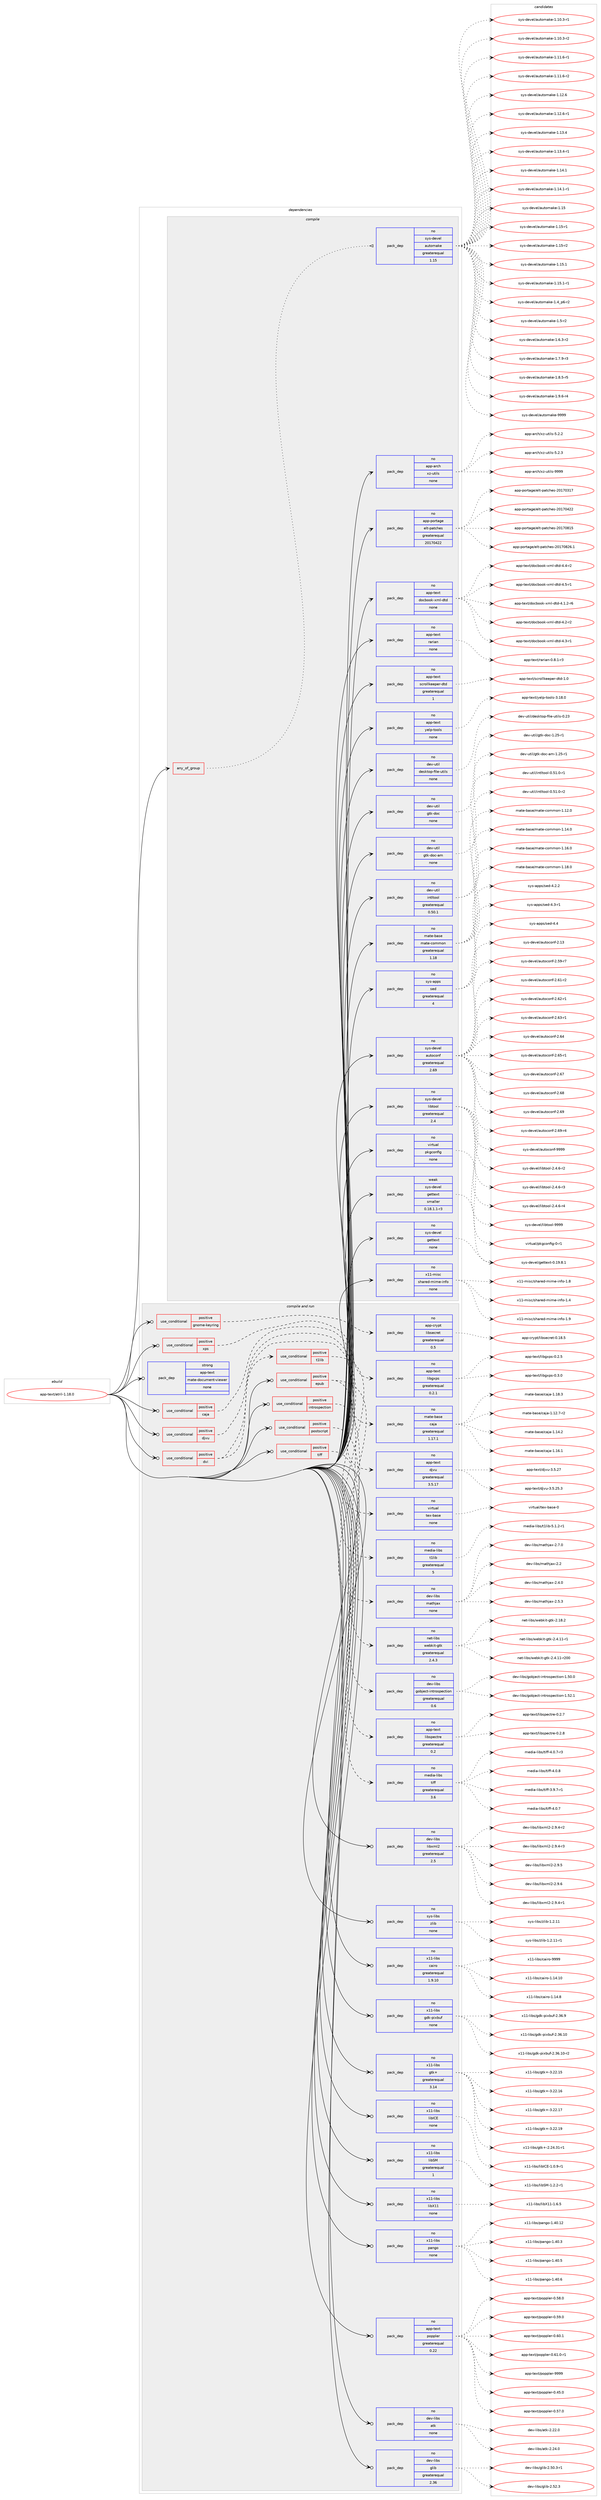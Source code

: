 digraph prolog {

# *************
# Graph options
# *************

newrank=true;
concentrate=true;
compound=true;
graph [rankdir=LR,fontname=Helvetica,fontsize=10,ranksep=1.5];#, ranksep=2.5, nodesep=0.2];
edge  [arrowhead=vee];
node  [fontname=Helvetica,fontsize=10];

# **********
# The ebuild
# **********

subgraph cluster_leftcol {
color=gray;
rank=same;
label=<<i>ebuild</i>>;
id [label="app-text/atril-1.18.0", color=red, width=4, href="../app-text/atril-1.18.0.svg"];
}

# ****************
# The dependencies
# ****************

subgraph cluster_midcol {
color=gray;
label=<<i>dependencies</i>>;
subgraph cluster_compile {
fillcolor="#eeeeee";
style=filled;
label=<<i>compile</i>>;
subgraph any984 {
dependency55712 [label=<<TABLE BORDER="0" CELLBORDER="1" CELLSPACING="0" CELLPADDING="4"><TR><TD CELLPADDING="10">any_of_group</TD></TR></TABLE>>, shape=none, color=red];subgraph pack40289 {
dependency55713 [label=<<TABLE BORDER="0" CELLBORDER="1" CELLSPACING="0" CELLPADDING="4" WIDTH="220"><TR><TD ROWSPAN="6" CELLPADDING="30">pack_dep</TD></TR><TR><TD WIDTH="110">no</TD></TR><TR><TD>sys-devel</TD></TR><TR><TD>automake</TD></TR><TR><TD>greaterequal</TD></TR><TR><TD>1.15</TD></TR></TABLE>>, shape=none, color=blue];
}
dependency55712:e -> dependency55713:w [weight=20,style="dotted",arrowhead="oinv"];
}
id:e -> dependency55712:w [weight=20,style="solid",arrowhead="vee"];
subgraph pack40290 {
dependency55714 [label=<<TABLE BORDER="0" CELLBORDER="1" CELLSPACING="0" CELLPADDING="4" WIDTH="220"><TR><TD ROWSPAN="6" CELLPADDING="30">pack_dep</TD></TR><TR><TD WIDTH="110">no</TD></TR><TR><TD>app-arch</TD></TR><TR><TD>xz-utils</TD></TR><TR><TD>none</TD></TR><TR><TD></TD></TR></TABLE>>, shape=none, color=blue];
}
id:e -> dependency55714:w [weight=20,style="solid",arrowhead="vee"];
subgraph pack40291 {
dependency55715 [label=<<TABLE BORDER="0" CELLBORDER="1" CELLSPACING="0" CELLPADDING="4" WIDTH="220"><TR><TD ROWSPAN="6" CELLPADDING="30">pack_dep</TD></TR><TR><TD WIDTH="110">no</TD></TR><TR><TD>app-portage</TD></TR><TR><TD>elt-patches</TD></TR><TR><TD>greaterequal</TD></TR><TR><TD>20170422</TD></TR></TABLE>>, shape=none, color=blue];
}
id:e -> dependency55715:w [weight=20,style="solid",arrowhead="vee"];
subgraph pack40292 {
dependency55716 [label=<<TABLE BORDER="0" CELLBORDER="1" CELLSPACING="0" CELLPADDING="4" WIDTH="220"><TR><TD ROWSPAN="6" CELLPADDING="30">pack_dep</TD></TR><TR><TD WIDTH="110">no</TD></TR><TR><TD>app-text</TD></TR><TR><TD>docbook-xml-dtd</TD></TR><TR><TD>none</TD></TR><TR><TD></TD></TR></TABLE>>, shape=none, color=blue];
}
id:e -> dependency55716:w [weight=20,style="solid",arrowhead="vee"];
subgraph pack40293 {
dependency55717 [label=<<TABLE BORDER="0" CELLBORDER="1" CELLSPACING="0" CELLPADDING="4" WIDTH="220"><TR><TD ROWSPAN="6" CELLPADDING="30">pack_dep</TD></TR><TR><TD WIDTH="110">no</TD></TR><TR><TD>app-text</TD></TR><TR><TD>rarian</TD></TR><TR><TD>none</TD></TR><TR><TD></TD></TR></TABLE>>, shape=none, color=blue];
}
id:e -> dependency55717:w [weight=20,style="solid",arrowhead="vee"];
subgraph pack40294 {
dependency55718 [label=<<TABLE BORDER="0" CELLBORDER="1" CELLSPACING="0" CELLPADDING="4" WIDTH="220"><TR><TD ROWSPAN="6" CELLPADDING="30">pack_dep</TD></TR><TR><TD WIDTH="110">no</TD></TR><TR><TD>app-text</TD></TR><TR><TD>scrollkeeper-dtd</TD></TR><TR><TD>greaterequal</TD></TR><TR><TD>1</TD></TR></TABLE>>, shape=none, color=blue];
}
id:e -> dependency55718:w [weight=20,style="solid",arrowhead="vee"];
subgraph pack40295 {
dependency55719 [label=<<TABLE BORDER="0" CELLBORDER="1" CELLSPACING="0" CELLPADDING="4" WIDTH="220"><TR><TD ROWSPAN="6" CELLPADDING="30">pack_dep</TD></TR><TR><TD WIDTH="110">no</TD></TR><TR><TD>app-text</TD></TR><TR><TD>yelp-tools</TD></TR><TR><TD>none</TD></TR><TR><TD></TD></TR></TABLE>>, shape=none, color=blue];
}
id:e -> dependency55719:w [weight=20,style="solid",arrowhead="vee"];
subgraph pack40296 {
dependency55720 [label=<<TABLE BORDER="0" CELLBORDER="1" CELLSPACING="0" CELLPADDING="4" WIDTH="220"><TR><TD ROWSPAN="6" CELLPADDING="30">pack_dep</TD></TR><TR><TD WIDTH="110">no</TD></TR><TR><TD>dev-util</TD></TR><TR><TD>desktop-file-utils</TD></TR><TR><TD>none</TD></TR><TR><TD></TD></TR></TABLE>>, shape=none, color=blue];
}
id:e -> dependency55720:w [weight=20,style="solid",arrowhead="vee"];
subgraph pack40297 {
dependency55721 [label=<<TABLE BORDER="0" CELLBORDER="1" CELLSPACING="0" CELLPADDING="4" WIDTH="220"><TR><TD ROWSPAN="6" CELLPADDING="30">pack_dep</TD></TR><TR><TD WIDTH="110">no</TD></TR><TR><TD>dev-util</TD></TR><TR><TD>gtk-doc</TD></TR><TR><TD>none</TD></TR><TR><TD></TD></TR></TABLE>>, shape=none, color=blue];
}
id:e -> dependency55721:w [weight=20,style="solid",arrowhead="vee"];
subgraph pack40298 {
dependency55722 [label=<<TABLE BORDER="0" CELLBORDER="1" CELLSPACING="0" CELLPADDING="4" WIDTH="220"><TR><TD ROWSPAN="6" CELLPADDING="30">pack_dep</TD></TR><TR><TD WIDTH="110">no</TD></TR><TR><TD>dev-util</TD></TR><TR><TD>gtk-doc-am</TD></TR><TR><TD>none</TD></TR><TR><TD></TD></TR></TABLE>>, shape=none, color=blue];
}
id:e -> dependency55722:w [weight=20,style="solid",arrowhead="vee"];
subgraph pack40299 {
dependency55723 [label=<<TABLE BORDER="0" CELLBORDER="1" CELLSPACING="0" CELLPADDING="4" WIDTH="220"><TR><TD ROWSPAN="6" CELLPADDING="30">pack_dep</TD></TR><TR><TD WIDTH="110">no</TD></TR><TR><TD>dev-util</TD></TR><TR><TD>intltool</TD></TR><TR><TD>greaterequal</TD></TR><TR><TD>0.50.1</TD></TR></TABLE>>, shape=none, color=blue];
}
id:e -> dependency55723:w [weight=20,style="solid",arrowhead="vee"];
subgraph pack40300 {
dependency55724 [label=<<TABLE BORDER="0" CELLBORDER="1" CELLSPACING="0" CELLPADDING="4" WIDTH="220"><TR><TD ROWSPAN="6" CELLPADDING="30">pack_dep</TD></TR><TR><TD WIDTH="110">no</TD></TR><TR><TD>mate-base</TD></TR><TR><TD>mate-common</TD></TR><TR><TD>greaterequal</TD></TR><TR><TD>1.18</TD></TR></TABLE>>, shape=none, color=blue];
}
id:e -> dependency55724:w [weight=20,style="solid",arrowhead="vee"];
subgraph pack40301 {
dependency55725 [label=<<TABLE BORDER="0" CELLBORDER="1" CELLSPACING="0" CELLPADDING="4" WIDTH="220"><TR><TD ROWSPAN="6" CELLPADDING="30">pack_dep</TD></TR><TR><TD WIDTH="110">no</TD></TR><TR><TD>sys-apps</TD></TR><TR><TD>sed</TD></TR><TR><TD>greaterequal</TD></TR><TR><TD>4</TD></TR></TABLE>>, shape=none, color=blue];
}
id:e -> dependency55725:w [weight=20,style="solid",arrowhead="vee"];
subgraph pack40302 {
dependency55726 [label=<<TABLE BORDER="0" CELLBORDER="1" CELLSPACING="0" CELLPADDING="4" WIDTH="220"><TR><TD ROWSPAN="6" CELLPADDING="30">pack_dep</TD></TR><TR><TD WIDTH="110">no</TD></TR><TR><TD>sys-devel</TD></TR><TR><TD>autoconf</TD></TR><TR><TD>greaterequal</TD></TR><TR><TD>2.69</TD></TR></TABLE>>, shape=none, color=blue];
}
id:e -> dependency55726:w [weight=20,style="solid",arrowhead="vee"];
subgraph pack40303 {
dependency55727 [label=<<TABLE BORDER="0" CELLBORDER="1" CELLSPACING="0" CELLPADDING="4" WIDTH="220"><TR><TD ROWSPAN="6" CELLPADDING="30">pack_dep</TD></TR><TR><TD WIDTH="110">no</TD></TR><TR><TD>sys-devel</TD></TR><TR><TD>gettext</TD></TR><TR><TD>none</TD></TR><TR><TD></TD></TR></TABLE>>, shape=none, color=blue];
}
id:e -> dependency55727:w [weight=20,style="solid",arrowhead="vee"];
subgraph pack40304 {
dependency55728 [label=<<TABLE BORDER="0" CELLBORDER="1" CELLSPACING="0" CELLPADDING="4" WIDTH="220"><TR><TD ROWSPAN="6" CELLPADDING="30">pack_dep</TD></TR><TR><TD WIDTH="110">no</TD></TR><TR><TD>sys-devel</TD></TR><TR><TD>libtool</TD></TR><TR><TD>greaterequal</TD></TR><TR><TD>2.4</TD></TR></TABLE>>, shape=none, color=blue];
}
id:e -> dependency55728:w [weight=20,style="solid",arrowhead="vee"];
subgraph pack40305 {
dependency55729 [label=<<TABLE BORDER="0" CELLBORDER="1" CELLSPACING="0" CELLPADDING="4" WIDTH="220"><TR><TD ROWSPAN="6" CELLPADDING="30">pack_dep</TD></TR><TR><TD WIDTH="110">no</TD></TR><TR><TD>virtual</TD></TR><TR><TD>pkgconfig</TD></TR><TR><TD>none</TD></TR><TR><TD></TD></TR></TABLE>>, shape=none, color=blue];
}
id:e -> dependency55729:w [weight=20,style="solid",arrowhead="vee"];
subgraph pack40306 {
dependency55730 [label=<<TABLE BORDER="0" CELLBORDER="1" CELLSPACING="0" CELLPADDING="4" WIDTH="220"><TR><TD ROWSPAN="6" CELLPADDING="30">pack_dep</TD></TR><TR><TD WIDTH="110">no</TD></TR><TR><TD>x11-misc</TD></TR><TR><TD>shared-mime-info</TD></TR><TR><TD>none</TD></TR><TR><TD></TD></TR></TABLE>>, shape=none, color=blue];
}
id:e -> dependency55730:w [weight=20,style="solid",arrowhead="vee"];
subgraph pack40307 {
dependency55731 [label=<<TABLE BORDER="0" CELLBORDER="1" CELLSPACING="0" CELLPADDING="4" WIDTH="220"><TR><TD ROWSPAN="6" CELLPADDING="30">pack_dep</TD></TR><TR><TD WIDTH="110">weak</TD></TR><TR><TD>sys-devel</TD></TR><TR><TD>gettext</TD></TR><TR><TD>smaller</TD></TR><TR><TD>0.18.1.1-r3</TD></TR></TABLE>>, shape=none, color=blue];
}
id:e -> dependency55731:w [weight=20,style="solid",arrowhead="vee"];
}
subgraph cluster_compileandrun {
fillcolor="#eeeeee";
style=filled;
label=<<i>compile and run</i>>;
subgraph cond14413 {
dependency55732 [label=<<TABLE BORDER="0" CELLBORDER="1" CELLSPACING="0" CELLPADDING="4"><TR><TD ROWSPAN="3" CELLPADDING="10">use_conditional</TD></TR><TR><TD>positive</TD></TR><TR><TD>caja</TD></TR></TABLE>>, shape=none, color=red];
subgraph pack40308 {
dependency55733 [label=<<TABLE BORDER="0" CELLBORDER="1" CELLSPACING="0" CELLPADDING="4" WIDTH="220"><TR><TD ROWSPAN="6" CELLPADDING="30">pack_dep</TD></TR><TR><TD WIDTH="110">no</TD></TR><TR><TD>mate-base</TD></TR><TR><TD>caja</TD></TR><TR><TD>greaterequal</TD></TR><TR><TD>1.17.1</TD></TR></TABLE>>, shape=none, color=blue];
}
dependency55732:e -> dependency55733:w [weight=20,style="dashed",arrowhead="vee"];
}
id:e -> dependency55732:w [weight=20,style="solid",arrowhead="odotvee"];
subgraph cond14414 {
dependency55734 [label=<<TABLE BORDER="0" CELLBORDER="1" CELLSPACING="0" CELLPADDING="4"><TR><TD ROWSPAN="3" CELLPADDING="10">use_conditional</TD></TR><TR><TD>positive</TD></TR><TR><TD>djvu</TD></TR></TABLE>>, shape=none, color=red];
subgraph pack40309 {
dependency55735 [label=<<TABLE BORDER="0" CELLBORDER="1" CELLSPACING="0" CELLPADDING="4" WIDTH="220"><TR><TD ROWSPAN="6" CELLPADDING="30">pack_dep</TD></TR><TR><TD WIDTH="110">no</TD></TR><TR><TD>app-text</TD></TR><TR><TD>djvu</TD></TR><TR><TD>greaterequal</TD></TR><TR><TD>3.5.17</TD></TR></TABLE>>, shape=none, color=blue];
}
dependency55734:e -> dependency55735:w [weight=20,style="dashed",arrowhead="vee"];
}
id:e -> dependency55734:w [weight=20,style="solid",arrowhead="odotvee"];
subgraph cond14415 {
dependency55736 [label=<<TABLE BORDER="0" CELLBORDER="1" CELLSPACING="0" CELLPADDING="4"><TR><TD ROWSPAN="3" CELLPADDING="10">use_conditional</TD></TR><TR><TD>positive</TD></TR><TR><TD>dvi</TD></TR></TABLE>>, shape=none, color=red];
subgraph pack40310 {
dependency55737 [label=<<TABLE BORDER="0" CELLBORDER="1" CELLSPACING="0" CELLPADDING="4" WIDTH="220"><TR><TD ROWSPAN="6" CELLPADDING="30">pack_dep</TD></TR><TR><TD WIDTH="110">no</TD></TR><TR><TD>virtual</TD></TR><TR><TD>tex-base</TD></TR><TR><TD>none</TD></TR><TR><TD></TD></TR></TABLE>>, shape=none, color=blue];
}
dependency55736:e -> dependency55737:w [weight=20,style="dashed",arrowhead="vee"];
subgraph cond14416 {
dependency55738 [label=<<TABLE BORDER="0" CELLBORDER="1" CELLSPACING="0" CELLPADDING="4"><TR><TD ROWSPAN="3" CELLPADDING="10">use_conditional</TD></TR><TR><TD>positive</TD></TR><TR><TD>t1lib</TD></TR></TABLE>>, shape=none, color=red];
subgraph pack40311 {
dependency55739 [label=<<TABLE BORDER="0" CELLBORDER="1" CELLSPACING="0" CELLPADDING="4" WIDTH="220"><TR><TD ROWSPAN="6" CELLPADDING="30">pack_dep</TD></TR><TR><TD WIDTH="110">no</TD></TR><TR><TD>media-libs</TD></TR><TR><TD>t1lib</TD></TR><TR><TD>greaterequal</TD></TR><TR><TD>5</TD></TR></TABLE>>, shape=none, color=blue];
}
dependency55738:e -> dependency55739:w [weight=20,style="dashed",arrowhead="vee"];
}
dependency55736:e -> dependency55738:w [weight=20,style="dashed",arrowhead="vee"];
}
id:e -> dependency55736:w [weight=20,style="solid",arrowhead="odotvee"];
subgraph cond14417 {
dependency55740 [label=<<TABLE BORDER="0" CELLBORDER="1" CELLSPACING="0" CELLPADDING="4"><TR><TD ROWSPAN="3" CELLPADDING="10">use_conditional</TD></TR><TR><TD>positive</TD></TR><TR><TD>epub</TD></TR></TABLE>>, shape=none, color=red];
subgraph pack40312 {
dependency55741 [label=<<TABLE BORDER="0" CELLBORDER="1" CELLSPACING="0" CELLPADDING="4" WIDTH="220"><TR><TD ROWSPAN="6" CELLPADDING="30">pack_dep</TD></TR><TR><TD WIDTH="110">no</TD></TR><TR><TD>dev-libs</TD></TR><TR><TD>mathjax</TD></TR><TR><TD>none</TD></TR><TR><TD></TD></TR></TABLE>>, shape=none, color=blue];
}
dependency55740:e -> dependency55741:w [weight=20,style="dashed",arrowhead="vee"];
subgraph pack40313 {
dependency55742 [label=<<TABLE BORDER="0" CELLBORDER="1" CELLSPACING="0" CELLPADDING="4" WIDTH="220"><TR><TD ROWSPAN="6" CELLPADDING="30">pack_dep</TD></TR><TR><TD WIDTH="110">no</TD></TR><TR><TD>net-libs</TD></TR><TR><TD>webkit-gtk</TD></TR><TR><TD>greaterequal</TD></TR><TR><TD>2.4.3</TD></TR></TABLE>>, shape=none, color=blue];
}
dependency55740:e -> dependency55742:w [weight=20,style="dashed",arrowhead="vee"];
}
id:e -> dependency55740:w [weight=20,style="solid",arrowhead="odotvee"];
subgraph cond14418 {
dependency55743 [label=<<TABLE BORDER="0" CELLBORDER="1" CELLSPACING="0" CELLPADDING="4"><TR><TD ROWSPAN="3" CELLPADDING="10">use_conditional</TD></TR><TR><TD>positive</TD></TR><TR><TD>gnome-keyring</TD></TR></TABLE>>, shape=none, color=red];
subgraph pack40314 {
dependency55744 [label=<<TABLE BORDER="0" CELLBORDER="1" CELLSPACING="0" CELLPADDING="4" WIDTH="220"><TR><TD ROWSPAN="6" CELLPADDING="30">pack_dep</TD></TR><TR><TD WIDTH="110">no</TD></TR><TR><TD>app-crypt</TD></TR><TR><TD>libsecret</TD></TR><TR><TD>greaterequal</TD></TR><TR><TD>0.5</TD></TR></TABLE>>, shape=none, color=blue];
}
dependency55743:e -> dependency55744:w [weight=20,style="dashed",arrowhead="vee"];
}
id:e -> dependency55743:w [weight=20,style="solid",arrowhead="odotvee"];
subgraph cond14419 {
dependency55745 [label=<<TABLE BORDER="0" CELLBORDER="1" CELLSPACING="0" CELLPADDING="4"><TR><TD ROWSPAN="3" CELLPADDING="10">use_conditional</TD></TR><TR><TD>positive</TD></TR><TR><TD>introspection</TD></TR></TABLE>>, shape=none, color=red];
subgraph pack40315 {
dependency55746 [label=<<TABLE BORDER="0" CELLBORDER="1" CELLSPACING="0" CELLPADDING="4" WIDTH="220"><TR><TD ROWSPAN="6" CELLPADDING="30">pack_dep</TD></TR><TR><TD WIDTH="110">no</TD></TR><TR><TD>dev-libs</TD></TR><TR><TD>gobject-introspection</TD></TR><TR><TD>greaterequal</TD></TR><TR><TD>0.6</TD></TR></TABLE>>, shape=none, color=blue];
}
dependency55745:e -> dependency55746:w [weight=20,style="dashed",arrowhead="vee"];
}
id:e -> dependency55745:w [weight=20,style="solid",arrowhead="odotvee"];
subgraph cond14420 {
dependency55747 [label=<<TABLE BORDER="0" CELLBORDER="1" CELLSPACING="0" CELLPADDING="4"><TR><TD ROWSPAN="3" CELLPADDING="10">use_conditional</TD></TR><TR><TD>positive</TD></TR><TR><TD>postscript</TD></TR></TABLE>>, shape=none, color=red];
subgraph pack40316 {
dependency55748 [label=<<TABLE BORDER="0" CELLBORDER="1" CELLSPACING="0" CELLPADDING="4" WIDTH="220"><TR><TD ROWSPAN="6" CELLPADDING="30">pack_dep</TD></TR><TR><TD WIDTH="110">no</TD></TR><TR><TD>app-text</TD></TR><TR><TD>libspectre</TD></TR><TR><TD>greaterequal</TD></TR><TR><TD>0.2</TD></TR></TABLE>>, shape=none, color=blue];
}
dependency55747:e -> dependency55748:w [weight=20,style="dashed",arrowhead="vee"];
}
id:e -> dependency55747:w [weight=20,style="solid",arrowhead="odotvee"];
subgraph cond14421 {
dependency55749 [label=<<TABLE BORDER="0" CELLBORDER="1" CELLSPACING="0" CELLPADDING="4"><TR><TD ROWSPAN="3" CELLPADDING="10">use_conditional</TD></TR><TR><TD>positive</TD></TR><TR><TD>tiff</TD></TR></TABLE>>, shape=none, color=red];
subgraph pack40317 {
dependency55750 [label=<<TABLE BORDER="0" CELLBORDER="1" CELLSPACING="0" CELLPADDING="4" WIDTH="220"><TR><TD ROWSPAN="6" CELLPADDING="30">pack_dep</TD></TR><TR><TD WIDTH="110">no</TD></TR><TR><TD>media-libs</TD></TR><TR><TD>tiff</TD></TR><TR><TD>greaterequal</TD></TR><TR><TD>3.6</TD></TR></TABLE>>, shape=none, color=blue];
}
dependency55749:e -> dependency55750:w [weight=20,style="dashed",arrowhead="vee"];
}
id:e -> dependency55749:w [weight=20,style="solid",arrowhead="odotvee"];
subgraph cond14422 {
dependency55751 [label=<<TABLE BORDER="0" CELLBORDER="1" CELLSPACING="0" CELLPADDING="4"><TR><TD ROWSPAN="3" CELLPADDING="10">use_conditional</TD></TR><TR><TD>positive</TD></TR><TR><TD>xps</TD></TR></TABLE>>, shape=none, color=red];
subgraph pack40318 {
dependency55752 [label=<<TABLE BORDER="0" CELLBORDER="1" CELLSPACING="0" CELLPADDING="4" WIDTH="220"><TR><TD ROWSPAN="6" CELLPADDING="30">pack_dep</TD></TR><TR><TD WIDTH="110">no</TD></TR><TR><TD>app-text</TD></TR><TR><TD>libgxps</TD></TR><TR><TD>greaterequal</TD></TR><TR><TD>0.2.1</TD></TR></TABLE>>, shape=none, color=blue];
}
dependency55751:e -> dependency55752:w [weight=20,style="dashed",arrowhead="vee"];
}
id:e -> dependency55751:w [weight=20,style="solid",arrowhead="odotvee"];
subgraph pack40319 {
dependency55753 [label=<<TABLE BORDER="0" CELLBORDER="1" CELLSPACING="0" CELLPADDING="4" WIDTH="220"><TR><TD ROWSPAN="6" CELLPADDING="30">pack_dep</TD></TR><TR><TD WIDTH="110">no</TD></TR><TR><TD>app-text</TD></TR><TR><TD>poppler</TD></TR><TR><TD>greaterequal</TD></TR><TR><TD>0.22</TD></TR></TABLE>>, shape=none, color=blue];
}
id:e -> dependency55753:w [weight=20,style="solid",arrowhead="odotvee"];
subgraph pack40320 {
dependency55754 [label=<<TABLE BORDER="0" CELLBORDER="1" CELLSPACING="0" CELLPADDING="4" WIDTH="220"><TR><TD ROWSPAN="6" CELLPADDING="30">pack_dep</TD></TR><TR><TD WIDTH="110">no</TD></TR><TR><TD>dev-libs</TD></TR><TR><TD>atk</TD></TR><TR><TD>none</TD></TR><TR><TD></TD></TR></TABLE>>, shape=none, color=blue];
}
id:e -> dependency55754:w [weight=20,style="solid",arrowhead="odotvee"];
subgraph pack40321 {
dependency55755 [label=<<TABLE BORDER="0" CELLBORDER="1" CELLSPACING="0" CELLPADDING="4" WIDTH="220"><TR><TD ROWSPAN="6" CELLPADDING="30">pack_dep</TD></TR><TR><TD WIDTH="110">no</TD></TR><TR><TD>dev-libs</TD></TR><TR><TD>glib</TD></TR><TR><TD>greaterequal</TD></TR><TR><TD>2.36</TD></TR></TABLE>>, shape=none, color=blue];
}
id:e -> dependency55755:w [weight=20,style="solid",arrowhead="odotvee"];
subgraph pack40322 {
dependency55756 [label=<<TABLE BORDER="0" CELLBORDER="1" CELLSPACING="0" CELLPADDING="4" WIDTH="220"><TR><TD ROWSPAN="6" CELLPADDING="30">pack_dep</TD></TR><TR><TD WIDTH="110">no</TD></TR><TR><TD>dev-libs</TD></TR><TR><TD>libxml2</TD></TR><TR><TD>greaterequal</TD></TR><TR><TD>2.5</TD></TR></TABLE>>, shape=none, color=blue];
}
id:e -> dependency55756:w [weight=20,style="solid",arrowhead="odotvee"];
subgraph pack40323 {
dependency55757 [label=<<TABLE BORDER="0" CELLBORDER="1" CELLSPACING="0" CELLPADDING="4" WIDTH="220"><TR><TD ROWSPAN="6" CELLPADDING="30">pack_dep</TD></TR><TR><TD WIDTH="110">no</TD></TR><TR><TD>sys-libs</TD></TR><TR><TD>zlib</TD></TR><TR><TD>none</TD></TR><TR><TD></TD></TR></TABLE>>, shape=none, color=blue];
}
id:e -> dependency55757:w [weight=20,style="solid",arrowhead="odotvee"];
subgraph pack40324 {
dependency55758 [label=<<TABLE BORDER="0" CELLBORDER="1" CELLSPACING="0" CELLPADDING="4" WIDTH="220"><TR><TD ROWSPAN="6" CELLPADDING="30">pack_dep</TD></TR><TR><TD WIDTH="110">no</TD></TR><TR><TD>x11-libs</TD></TR><TR><TD>cairo</TD></TR><TR><TD>greaterequal</TD></TR><TR><TD>1.9.10</TD></TR></TABLE>>, shape=none, color=blue];
}
id:e -> dependency55758:w [weight=20,style="solid",arrowhead="odotvee"];
subgraph pack40325 {
dependency55759 [label=<<TABLE BORDER="0" CELLBORDER="1" CELLSPACING="0" CELLPADDING="4" WIDTH="220"><TR><TD ROWSPAN="6" CELLPADDING="30">pack_dep</TD></TR><TR><TD WIDTH="110">no</TD></TR><TR><TD>x11-libs</TD></TR><TR><TD>gdk-pixbuf</TD></TR><TR><TD>none</TD></TR><TR><TD></TD></TR></TABLE>>, shape=none, color=blue];
}
id:e -> dependency55759:w [weight=20,style="solid",arrowhead="odotvee"];
subgraph pack40326 {
dependency55760 [label=<<TABLE BORDER="0" CELLBORDER="1" CELLSPACING="0" CELLPADDING="4" WIDTH="220"><TR><TD ROWSPAN="6" CELLPADDING="30">pack_dep</TD></TR><TR><TD WIDTH="110">no</TD></TR><TR><TD>x11-libs</TD></TR><TR><TD>gtk+</TD></TR><TR><TD>greaterequal</TD></TR><TR><TD>3.14</TD></TR></TABLE>>, shape=none, color=blue];
}
id:e -> dependency55760:w [weight=20,style="solid",arrowhead="odotvee"];
subgraph pack40327 {
dependency55761 [label=<<TABLE BORDER="0" CELLBORDER="1" CELLSPACING="0" CELLPADDING="4" WIDTH="220"><TR><TD ROWSPAN="6" CELLPADDING="30">pack_dep</TD></TR><TR><TD WIDTH="110">no</TD></TR><TR><TD>x11-libs</TD></TR><TR><TD>libICE</TD></TR><TR><TD>none</TD></TR><TR><TD></TD></TR></TABLE>>, shape=none, color=blue];
}
id:e -> dependency55761:w [weight=20,style="solid",arrowhead="odotvee"];
subgraph pack40328 {
dependency55762 [label=<<TABLE BORDER="0" CELLBORDER="1" CELLSPACING="0" CELLPADDING="4" WIDTH="220"><TR><TD ROWSPAN="6" CELLPADDING="30">pack_dep</TD></TR><TR><TD WIDTH="110">no</TD></TR><TR><TD>x11-libs</TD></TR><TR><TD>libSM</TD></TR><TR><TD>greaterequal</TD></TR><TR><TD>1</TD></TR></TABLE>>, shape=none, color=blue];
}
id:e -> dependency55762:w [weight=20,style="solid",arrowhead="odotvee"];
subgraph pack40329 {
dependency55763 [label=<<TABLE BORDER="0" CELLBORDER="1" CELLSPACING="0" CELLPADDING="4" WIDTH="220"><TR><TD ROWSPAN="6" CELLPADDING="30">pack_dep</TD></TR><TR><TD WIDTH="110">no</TD></TR><TR><TD>x11-libs</TD></TR><TR><TD>libX11</TD></TR><TR><TD>none</TD></TR><TR><TD></TD></TR></TABLE>>, shape=none, color=blue];
}
id:e -> dependency55763:w [weight=20,style="solid",arrowhead="odotvee"];
subgraph pack40330 {
dependency55764 [label=<<TABLE BORDER="0" CELLBORDER="1" CELLSPACING="0" CELLPADDING="4" WIDTH="220"><TR><TD ROWSPAN="6" CELLPADDING="30">pack_dep</TD></TR><TR><TD WIDTH="110">no</TD></TR><TR><TD>x11-libs</TD></TR><TR><TD>pango</TD></TR><TR><TD>none</TD></TR><TR><TD></TD></TR></TABLE>>, shape=none, color=blue];
}
id:e -> dependency55764:w [weight=20,style="solid",arrowhead="odotvee"];
subgraph pack40331 {
dependency55765 [label=<<TABLE BORDER="0" CELLBORDER="1" CELLSPACING="0" CELLPADDING="4" WIDTH="220"><TR><TD ROWSPAN="6" CELLPADDING="30">pack_dep</TD></TR><TR><TD WIDTH="110">strong</TD></TR><TR><TD>app-text</TD></TR><TR><TD>mate-document-viewer</TD></TR><TR><TD>none</TD></TR><TR><TD></TD></TR></TABLE>>, shape=none, color=blue];
}
id:e -> dependency55765:w [weight=20,style="solid",arrowhead="odotvee"];
}
subgraph cluster_run {
fillcolor="#eeeeee";
style=filled;
label=<<i>run</i>>;
}
}

# **************
# The candidates
# **************

subgraph cluster_choices {
rank=same;
color=gray;
label=<<i>candidates</i>>;

subgraph choice40289 {
color=black;
nodesep=1;
choice11512111545100101118101108479711711611110997107101454946494846514511449 [label="sys-devel/automake-1.10.3-r1", color=red, width=4,href="../sys-devel/automake-1.10.3-r1.svg"];
choice11512111545100101118101108479711711611110997107101454946494846514511450 [label="sys-devel/automake-1.10.3-r2", color=red, width=4,href="../sys-devel/automake-1.10.3-r2.svg"];
choice11512111545100101118101108479711711611110997107101454946494946544511449 [label="sys-devel/automake-1.11.6-r1", color=red, width=4,href="../sys-devel/automake-1.11.6-r1.svg"];
choice11512111545100101118101108479711711611110997107101454946494946544511450 [label="sys-devel/automake-1.11.6-r2", color=red, width=4,href="../sys-devel/automake-1.11.6-r2.svg"];
choice1151211154510010111810110847971171161111099710710145494649504654 [label="sys-devel/automake-1.12.6", color=red, width=4,href="../sys-devel/automake-1.12.6.svg"];
choice11512111545100101118101108479711711611110997107101454946495046544511449 [label="sys-devel/automake-1.12.6-r1", color=red, width=4,href="../sys-devel/automake-1.12.6-r1.svg"];
choice1151211154510010111810110847971171161111099710710145494649514652 [label="sys-devel/automake-1.13.4", color=red, width=4,href="../sys-devel/automake-1.13.4.svg"];
choice11512111545100101118101108479711711611110997107101454946495146524511449 [label="sys-devel/automake-1.13.4-r1", color=red, width=4,href="../sys-devel/automake-1.13.4-r1.svg"];
choice1151211154510010111810110847971171161111099710710145494649524649 [label="sys-devel/automake-1.14.1", color=red, width=4,href="../sys-devel/automake-1.14.1.svg"];
choice11512111545100101118101108479711711611110997107101454946495246494511449 [label="sys-devel/automake-1.14.1-r1", color=red, width=4,href="../sys-devel/automake-1.14.1-r1.svg"];
choice115121115451001011181011084797117116111109971071014549464953 [label="sys-devel/automake-1.15", color=red, width=4,href="../sys-devel/automake-1.15.svg"];
choice1151211154510010111810110847971171161111099710710145494649534511449 [label="sys-devel/automake-1.15-r1", color=red, width=4,href="../sys-devel/automake-1.15-r1.svg"];
choice1151211154510010111810110847971171161111099710710145494649534511450 [label="sys-devel/automake-1.15-r2", color=red, width=4,href="../sys-devel/automake-1.15-r2.svg"];
choice1151211154510010111810110847971171161111099710710145494649534649 [label="sys-devel/automake-1.15.1", color=red, width=4,href="../sys-devel/automake-1.15.1.svg"];
choice11512111545100101118101108479711711611110997107101454946495346494511449 [label="sys-devel/automake-1.15.1-r1", color=red, width=4,href="../sys-devel/automake-1.15.1-r1.svg"];
choice115121115451001011181011084797117116111109971071014549465295112544511450 [label="sys-devel/automake-1.4_p6-r2", color=red, width=4,href="../sys-devel/automake-1.4_p6-r2.svg"];
choice11512111545100101118101108479711711611110997107101454946534511450 [label="sys-devel/automake-1.5-r2", color=red, width=4,href="../sys-devel/automake-1.5-r2.svg"];
choice115121115451001011181011084797117116111109971071014549465446514511450 [label="sys-devel/automake-1.6.3-r2", color=red, width=4,href="../sys-devel/automake-1.6.3-r2.svg"];
choice115121115451001011181011084797117116111109971071014549465546574511451 [label="sys-devel/automake-1.7.9-r3", color=red, width=4,href="../sys-devel/automake-1.7.9-r3.svg"];
choice115121115451001011181011084797117116111109971071014549465646534511453 [label="sys-devel/automake-1.8.5-r5", color=red, width=4,href="../sys-devel/automake-1.8.5-r5.svg"];
choice115121115451001011181011084797117116111109971071014549465746544511452 [label="sys-devel/automake-1.9.6-r4", color=red, width=4,href="../sys-devel/automake-1.9.6-r4.svg"];
choice115121115451001011181011084797117116111109971071014557575757 [label="sys-devel/automake-9999", color=red, width=4,href="../sys-devel/automake-9999.svg"];
dependency55713:e -> choice11512111545100101118101108479711711611110997107101454946494846514511449:w [style=dotted,weight="100"];
dependency55713:e -> choice11512111545100101118101108479711711611110997107101454946494846514511450:w [style=dotted,weight="100"];
dependency55713:e -> choice11512111545100101118101108479711711611110997107101454946494946544511449:w [style=dotted,weight="100"];
dependency55713:e -> choice11512111545100101118101108479711711611110997107101454946494946544511450:w [style=dotted,weight="100"];
dependency55713:e -> choice1151211154510010111810110847971171161111099710710145494649504654:w [style=dotted,weight="100"];
dependency55713:e -> choice11512111545100101118101108479711711611110997107101454946495046544511449:w [style=dotted,weight="100"];
dependency55713:e -> choice1151211154510010111810110847971171161111099710710145494649514652:w [style=dotted,weight="100"];
dependency55713:e -> choice11512111545100101118101108479711711611110997107101454946495146524511449:w [style=dotted,weight="100"];
dependency55713:e -> choice1151211154510010111810110847971171161111099710710145494649524649:w [style=dotted,weight="100"];
dependency55713:e -> choice11512111545100101118101108479711711611110997107101454946495246494511449:w [style=dotted,weight="100"];
dependency55713:e -> choice115121115451001011181011084797117116111109971071014549464953:w [style=dotted,weight="100"];
dependency55713:e -> choice1151211154510010111810110847971171161111099710710145494649534511449:w [style=dotted,weight="100"];
dependency55713:e -> choice1151211154510010111810110847971171161111099710710145494649534511450:w [style=dotted,weight="100"];
dependency55713:e -> choice1151211154510010111810110847971171161111099710710145494649534649:w [style=dotted,weight="100"];
dependency55713:e -> choice11512111545100101118101108479711711611110997107101454946495346494511449:w [style=dotted,weight="100"];
dependency55713:e -> choice115121115451001011181011084797117116111109971071014549465295112544511450:w [style=dotted,weight="100"];
dependency55713:e -> choice11512111545100101118101108479711711611110997107101454946534511450:w [style=dotted,weight="100"];
dependency55713:e -> choice115121115451001011181011084797117116111109971071014549465446514511450:w [style=dotted,weight="100"];
dependency55713:e -> choice115121115451001011181011084797117116111109971071014549465546574511451:w [style=dotted,weight="100"];
dependency55713:e -> choice115121115451001011181011084797117116111109971071014549465646534511453:w [style=dotted,weight="100"];
dependency55713:e -> choice115121115451001011181011084797117116111109971071014549465746544511452:w [style=dotted,weight="100"];
dependency55713:e -> choice115121115451001011181011084797117116111109971071014557575757:w [style=dotted,weight="100"];
}
subgraph choice40290 {
color=black;
nodesep=1;
choice971121124597114991044712012245117116105108115455346504650 [label="app-arch/xz-utils-5.2.2", color=red, width=4,href="../app-arch/xz-utils-5.2.2.svg"];
choice971121124597114991044712012245117116105108115455346504651 [label="app-arch/xz-utils-5.2.3", color=red, width=4,href="../app-arch/xz-utils-5.2.3.svg"];
choice9711211245971149910447120122451171161051081154557575757 [label="app-arch/xz-utils-9999", color=red, width=4,href="../app-arch/xz-utils-9999.svg"];
dependency55714:e -> choice971121124597114991044712012245117116105108115455346504650:w [style=dotted,weight="100"];
dependency55714:e -> choice971121124597114991044712012245117116105108115455346504651:w [style=dotted,weight="100"];
dependency55714:e -> choice9711211245971149910447120122451171161051081154557575757:w [style=dotted,weight="100"];
}
subgraph choice40291 {
color=black;
nodesep=1;
choice97112112451121111141169710310147101108116451129711699104101115455048495548514955 [label="app-portage/elt-patches-20170317", color=red, width=4,href="../app-portage/elt-patches-20170317.svg"];
choice97112112451121111141169710310147101108116451129711699104101115455048495548525050 [label="app-portage/elt-patches-20170422", color=red, width=4,href="../app-portage/elt-patches-20170422.svg"];
choice97112112451121111141169710310147101108116451129711699104101115455048495548564953 [label="app-portage/elt-patches-20170815", color=red, width=4,href="../app-portage/elt-patches-20170815.svg"];
choice971121124511211111411697103101471011081164511297116991041011154550484955485650544649 [label="app-portage/elt-patches-20170826.1", color=red, width=4,href="../app-portage/elt-patches-20170826.1.svg"];
dependency55715:e -> choice97112112451121111141169710310147101108116451129711699104101115455048495548514955:w [style=dotted,weight="100"];
dependency55715:e -> choice97112112451121111141169710310147101108116451129711699104101115455048495548525050:w [style=dotted,weight="100"];
dependency55715:e -> choice97112112451121111141169710310147101108116451129711699104101115455048495548564953:w [style=dotted,weight="100"];
dependency55715:e -> choice971121124511211111411697103101471011081164511297116991041011154550484955485650544649:w [style=dotted,weight="100"];
}
subgraph choice40292 {
color=black;
nodesep=1;
choice971121124511610112011647100111999811111110745120109108451001161004552464946504511454 [label="app-text/docbook-xml-dtd-4.1.2-r6", color=red, width=4,href="../app-text/docbook-xml-dtd-4.1.2-r6.svg"];
choice97112112451161011201164710011199981111111074512010910845100116100455246504511450 [label="app-text/docbook-xml-dtd-4.2-r2", color=red, width=4,href="../app-text/docbook-xml-dtd-4.2-r2.svg"];
choice97112112451161011201164710011199981111111074512010910845100116100455246514511449 [label="app-text/docbook-xml-dtd-4.3-r1", color=red, width=4,href="../app-text/docbook-xml-dtd-4.3-r1.svg"];
choice97112112451161011201164710011199981111111074512010910845100116100455246524511450 [label="app-text/docbook-xml-dtd-4.4-r2", color=red, width=4,href="../app-text/docbook-xml-dtd-4.4-r2.svg"];
choice97112112451161011201164710011199981111111074512010910845100116100455246534511449 [label="app-text/docbook-xml-dtd-4.5-r1", color=red, width=4,href="../app-text/docbook-xml-dtd-4.5-r1.svg"];
dependency55716:e -> choice971121124511610112011647100111999811111110745120109108451001161004552464946504511454:w [style=dotted,weight="100"];
dependency55716:e -> choice97112112451161011201164710011199981111111074512010910845100116100455246504511450:w [style=dotted,weight="100"];
dependency55716:e -> choice97112112451161011201164710011199981111111074512010910845100116100455246514511449:w [style=dotted,weight="100"];
dependency55716:e -> choice97112112451161011201164710011199981111111074512010910845100116100455246524511450:w [style=dotted,weight="100"];
dependency55716:e -> choice97112112451161011201164710011199981111111074512010910845100116100455246534511449:w [style=dotted,weight="100"];
}
subgraph choice40293 {
color=black;
nodesep=1;
choice97112112451161011201164711497114105971104548465646494511451 [label="app-text/rarian-0.8.1-r3", color=red, width=4,href="../app-text/rarian-0.8.1-r3.svg"];
dependency55717:e -> choice97112112451161011201164711497114105971104548465646494511451:w [style=dotted,weight="100"];
}
subgraph choice40294 {
color=black;
nodesep=1;
choice971121124511610112011647115991141111081081071011011121011144510011610045494648 [label="app-text/scrollkeeper-dtd-1.0", color=red, width=4,href="../app-text/scrollkeeper-dtd-1.0.svg"];
dependency55718:e -> choice971121124511610112011647115991141111081081071011011121011144510011610045494648:w [style=dotted,weight="100"];
}
subgraph choice40295 {
color=black;
nodesep=1;
choice9711211245116101120116471211011081124511611111110811545514649564648 [label="app-text/yelp-tools-3.18.0", color=red, width=4,href="../app-text/yelp-tools-3.18.0.svg"];
dependency55719:e -> choice9711211245116101120116471211011081124511611111110811545514649564648:w [style=dotted,weight="100"];
}
subgraph choice40296 {
color=black;
nodesep=1;
choice100101118451171161051084710010111510711611111245102105108101451171161051081154548465051 [label="dev-util/desktop-file-utils-0.23", color=red, width=4,href="../dev-util/desktop-file-utils-0.23.svg"];
dependency55720:e -> choice100101118451171161051084710010111510711611111245102105108101451171161051081154548465051:w [style=dotted,weight="100"];
}
subgraph choice40297 {
color=black;
nodesep=1;
choice1001011184511711610510847103116107451001119945494650534511449 [label="dev-util/gtk-doc-1.25-r1", color=red, width=4,href="../dev-util/gtk-doc-1.25-r1.svg"];
dependency55721:e -> choice1001011184511711610510847103116107451001119945494650534511449:w [style=dotted,weight="100"];
}
subgraph choice40298 {
color=black;
nodesep=1;
choice10010111845117116105108471031161074510011199459710945494650534511449 [label="dev-util/gtk-doc-am-1.25-r1", color=red, width=4,href="../dev-util/gtk-doc-am-1.25-r1.svg"];
dependency55722:e -> choice10010111845117116105108471031161074510011199459710945494650534511449:w [style=dotted,weight="100"];
}
subgraph choice40299 {
color=black;
nodesep=1;
choice1001011184511711610510847105110116108116111111108454846534946484511449 [label="dev-util/intltool-0.51.0-r1", color=red, width=4,href="../dev-util/intltool-0.51.0-r1.svg"];
choice1001011184511711610510847105110116108116111111108454846534946484511450 [label="dev-util/intltool-0.51.0-r2", color=red, width=4,href="../dev-util/intltool-0.51.0-r2.svg"];
dependency55723:e -> choice1001011184511711610510847105110116108116111111108454846534946484511449:w [style=dotted,weight="100"];
dependency55723:e -> choice1001011184511711610510847105110116108116111111108454846534946484511450:w [style=dotted,weight="100"];
}
subgraph choice40300 {
color=black;
nodesep=1;
choice109971161014598971151014710997116101459911110910911111045494649504648 [label="mate-base/mate-common-1.12.0", color=red, width=4,href="../mate-base/mate-common-1.12.0.svg"];
choice109971161014598971151014710997116101459911110910911111045494649524648 [label="mate-base/mate-common-1.14.0", color=red, width=4,href="../mate-base/mate-common-1.14.0.svg"];
choice109971161014598971151014710997116101459911110910911111045494649544648 [label="mate-base/mate-common-1.16.0", color=red, width=4,href="../mate-base/mate-common-1.16.0.svg"];
choice109971161014598971151014710997116101459911110910911111045494649564648 [label="mate-base/mate-common-1.18.0", color=red, width=4,href="../mate-base/mate-common-1.18.0.svg"];
dependency55724:e -> choice109971161014598971151014710997116101459911110910911111045494649504648:w [style=dotted,weight="100"];
dependency55724:e -> choice109971161014598971151014710997116101459911110910911111045494649524648:w [style=dotted,weight="100"];
dependency55724:e -> choice109971161014598971151014710997116101459911110910911111045494649544648:w [style=dotted,weight="100"];
dependency55724:e -> choice109971161014598971151014710997116101459911110910911111045494649564648:w [style=dotted,weight="100"];
}
subgraph choice40301 {
color=black;
nodesep=1;
choice115121115459711211211547115101100455246504650 [label="sys-apps/sed-4.2.2", color=red, width=4,href="../sys-apps/sed-4.2.2.svg"];
choice115121115459711211211547115101100455246514511449 [label="sys-apps/sed-4.3-r1", color=red, width=4,href="../sys-apps/sed-4.3-r1.svg"];
choice11512111545971121121154711510110045524652 [label="sys-apps/sed-4.4", color=red, width=4,href="../sys-apps/sed-4.4.svg"];
dependency55725:e -> choice115121115459711211211547115101100455246504650:w [style=dotted,weight="100"];
dependency55725:e -> choice115121115459711211211547115101100455246514511449:w [style=dotted,weight="100"];
dependency55725:e -> choice11512111545971121121154711510110045524652:w [style=dotted,weight="100"];
}
subgraph choice40302 {
color=black;
nodesep=1;
choice115121115451001011181011084797117116111991111101024550464951 [label="sys-devel/autoconf-2.13", color=red, width=4,href="../sys-devel/autoconf-2.13.svg"];
choice1151211154510010111810110847971171161119911111010245504653574511455 [label="sys-devel/autoconf-2.59-r7", color=red, width=4,href="../sys-devel/autoconf-2.59-r7.svg"];
choice1151211154510010111810110847971171161119911111010245504654494511450 [label="sys-devel/autoconf-2.61-r2", color=red, width=4,href="../sys-devel/autoconf-2.61-r2.svg"];
choice1151211154510010111810110847971171161119911111010245504654504511449 [label="sys-devel/autoconf-2.62-r1", color=red, width=4,href="../sys-devel/autoconf-2.62-r1.svg"];
choice1151211154510010111810110847971171161119911111010245504654514511449 [label="sys-devel/autoconf-2.63-r1", color=red, width=4,href="../sys-devel/autoconf-2.63-r1.svg"];
choice115121115451001011181011084797117116111991111101024550465452 [label="sys-devel/autoconf-2.64", color=red, width=4,href="../sys-devel/autoconf-2.64.svg"];
choice1151211154510010111810110847971171161119911111010245504654534511449 [label="sys-devel/autoconf-2.65-r1", color=red, width=4,href="../sys-devel/autoconf-2.65-r1.svg"];
choice115121115451001011181011084797117116111991111101024550465455 [label="sys-devel/autoconf-2.67", color=red, width=4,href="../sys-devel/autoconf-2.67.svg"];
choice115121115451001011181011084797117116111991111101024550465456 [label="sys-devel/autoconf-2.68", color=red, width=4,href="../sys-devel/autoconf-2.68.svg"];
choice115121115451001011181011084797117116111991111101024550465457 [label="sys-devel/autoconf-2.69", color=red, width=4,href="../sys-devel/autoconf-2.69.svg"];
choice1151211154510010111810110847971171161119911111010245504654574511452 [label="sys-devel/autoconf-2.69-r4", color=red, width=4,href="../sys-devel/autoconf-2.69-r4.svg"];
choice115121115451001011181011084797117116111991111101024557575757 [label="sys-devel/autoconf-9999", color=red, width=4,href="../sys-devel/autoconf-9999.svg"];
dependency55726:e -> choice115121115451001011181011084797117116111991111101024550464951:w [style=dotted,weight="100"];
dependency55726:e -> choice1151211154510010111810110847971171161119911111010245504653574511455:w [style=dotted,weight="100"];
dependency55726:e -> choice1151211154510010111810110847971171161119911111010245504654494511450:w [style=dotted,weight="100"];
dependency55726:e -> choice1151211154510010111810110847971171161119911111010245504654504511449:w [style=dotted,weight="100"];
dependency55726:e -> choice1151211154510010111810110847971171161119911111010245504654514511449:w [style=dotted,weight="100"];
dependency55726:e -> choice115121115451001011181011084797117116111991111101024550465452:w [style=dotted,weight="100"];
dependency55726:e -> choice1151211154510010111810110847971171161119911111010245504654534511449:w [style=dotted,weight="100"];
dependency55726:e -> choice115121115451001011181011084797117116111991111101024550465455:w [style=dotted,weight="100"];
dependency55726:e -> choice115121115451001011181011084797117116111991111101024550465456:w [style=dotted,weight="100"];
dependency55726:e -> choice115121115451001011181011084797117116111991111101024550465457:w [style=dotted,weight="100"];
dependency55726:e -> choice1151211154510010111810110847971171161119911111010245504654574511452:w [style=dotted,weight="100"];
dependency55726:e -> choice115121115451001011181011084797117116111991111101024557575757:w [style=dotted,weight="100"];
}
subgraph choice40303 {
color=black;
nodesep=1;
choice1151211154510010111810110847103101116116101120116454846495746564649 [label="sys-devel/gettext-0.19.8.1", color=red, width=4,href="../sys-devel/gettext-0.19.8.1.svg"];
dependency55727:e -> choice1151211154510010111810110847103101116116101120116454846495746564649:w [style=dotted,weight="100"];
}
subgraph choice40304 {
color=black;
nodesep=1;
choice1151211154510010111810110847108105981161111111084550465246544511450 [label="sys-devel/libtool-2.4.6-r2", color=red, width=4,href="../sys-devel/libtool-2.4.6-r2.svg"];
choice1151211154510010111810110847108105981161111111084550465246544511451 [label="sys-devel/libtool-2.4.6-r3", color=red, width=4,href="../sys-devel/libtool-2.4.6-r3.svg"];
choice1151211154510010111810110847108105981161111111084550465246544511452 [label="sys-devel/libtool-2.4.6-r4", color=red, width=4,href="../sys-devel/libtool-2.4.6-r4.svg"];
choice1151211154510010111810110847108105981161111111084557575757 [label="sys-devel/libtool-9999", color=red, width=4,href="../sys-devel/libtool-9999.svg"];
dependency55728:e -> choice1151211154510010111810110847108105981161111111084550465246544511450:w [style=dotted,weight="100"];
dependency55728:e -> choice1151211154510010111810110847108105981161111111084550465246544511451:w [style=dotted,weight="100"];
dependency55728:e -> choice1151211154510010111810110847108105981161111111084550465246544511452:w [style=dotted,weight="100"];
dependency55728:e -> choice1151211154510010111810110847108105981161111111084557575757:w [style=dotted,weight="100"];
}
subgraph choice40305 {
color=black;
nodesep=1;
choice11810511411611797108471121071039911111010210510345484511449 [label="virtual/pkgconfig-0-r1", color=red, width=4,href="../virtual/pkgconfig-0-r1.svg"];
dependency55729:e -> choice11810511411611797108471121071039911111010210510345484511449:w [style=dotted,weight="100"];
}
subgraph choice40306 {
color=black;
nodesep=1;
choice120494945109105115994711510497114101100451091051091014510511010211145494652 [label="x11-misc/shared-mime-info-1.4", color=red, width=4,href="../x11-misc/shared-mime-info-1.4.svg"];
choice120494945109105115994711510497114101100451091051091014510511010211145494656 [label="x11-misc/shared-mime-info-1.8", color=red, width=4,href="../x11-misc/shared-mime-info-1.8.svg"];
choice120494945109105115994711510497114101100451091051091014510511010211145494657 [label="x11-misc/shared-mime-info-1.9", color=red, width=4,href="../x11-misc/shared-mime-info-1.9.svg"];
dependency55730:e -> choice120494945109105115994711510497114101100451091051091014510511010211145494652:w [style=dotted,weight="100"];
dependency55730:e -> choice120494945109105115994711510497114101100451091051091014510511010211145494656:w [style=dotted,weight="100"];
dependency55730:e -> choice120494945109105115994711510497114101100451091051091014510511010211145494657:w [style=dotted,weight="100"];
}
subgraph choice40307 {
color=black;
nodesep=1;
choice1151211154510010111810110847103101116116101120116454846495746564649 [label="sys-devel/gettext-0.19.8.1", color=red, width=4,href="../sys-devel/gettext-0.19.8.1.svg"];
dependency55731:e -> choice1151211154510010111810110847103101116116101120116454846495746564649:w [style=dotted,weight="100"];
}
subgraph choice40308 {
color=black;
nodesep=1;
choice1099711610145989711510147999710697454946495046554511450 [label="mate-base/caja-1.12.7-r2", color=red, width=4,href="../mate-base/caja-1.12.7-r2.svg"];
choice109971161014598971151014799971069745494649524650 [label="mate-base/caja-1.14.2", color=red, width=4,href="../mate-base/caja-1.14.2.svg"];
choice109971161014598971151014799971069745494649544649 [label="mate-base/caja-1.16.1", color=red, width=4,href="../mate-base/caja-1.16.1.svg"];
choice109971161014598971151014799971069745494649564651 [label="mate-base/caja-1.18.3", color=red, width=4,href="../mate-base/caja-1.18.3.svg"];
dependency55733:e -> choice1099711610145989711510147999710697454946495046554511450:w [style=dotted,weight="100"];
dependency55733:e -> choice109971161014598971151014799971069745494649524650:w [style=dotted,weight="100"];
dependency55733:e -> choice109971161014598971151014799971069745494649544649:w [style=dotted,weight="100"];
dependency55733:e -> choice109971161014598971151014799971069745494649564651:w [style=dotted,weight="100"];
}
subgraph choice40309 {
color=black;
nodesep=1;
choice971121124511610112011647100106118117455146534650534651 [label="app-text/djvu-3.5.25.3", color=red, width=4,href="../app-text/djvu-3.5.25.3.svg"];
choice97112112451161011201164710010611811745514653465055 [label="app-text/djvu-3.5.27", color=red, width=4,href="../app-text/djvu-3.5.27.svg"];
dependency55735:e -> choice971121124511610112011647100106118117455146534650534651:w [style=dotted,weight="100"];
dependency55735:e -> choice97112112451161011201164710010611811745514653465055:w [style=dotted,weight="100"];
}
subgraph choice40310 {
color=black;
nodesep=1;
choice11810511411611797108471161011204598971151014548 [label="virtual/tex-base-0", color=red, width=4,href="../virtual/tex-base-0.svg"];
dependency55737:e -> choice11810511411611797108471161011204598971151014548:w [style=dotted,weight="100"];
}
subgraph choice40311 {
color=black;
nodesep=1;
choice1091011001059745108105981154711649108105984553464946504511449 [label="media-libs/t1lib-5.1.2-r1", color=red, width=4,href="../media-libs/t1lib-5.1.2-r1.svg"];
dependency55739:e -> choice1091011001059745108105981154711649108105984553464946504511449:w [style=dotted,weight="100"];
}
subgraph choice40312 {
color=black;
nodesep=1;
choice100101118451081059811547109971161041069712045504650 [label="dev-libs/mathjax-2.2", color=red, width=4,href="../dev-libs/mathjax-2.2.svg"];
choice1001011184510810598115471099711610410697120455046524648 [label="dev-libs/mathjax-2.4.0", color=red, width=4,href="../dev-libs/mathjax-2.4.0.svg"];
choice1001011184510810598115471099711610410697120455046534651 [label="dev-libs/mathjax-2.5.3", color=red, width=4,href="../dev-libs/mathjax-2.5.3.svg"];
choice1001011184510810598115471099711610410697120455046554648 [label="dev-libs/mathjax-2.7.0", color=red, width=4,href="../dev-libs/mathjax-2.7.0.svg"];
dependency55741:e -> choice100101118451081059811547109971161041069712045504650:w [style=dotted,weight="100"];
dependency55741:e -> choice1001011184510810598115471099711610410697120455046524648:w [style=dotted,weight="100"];
dependency55741:e -> choice1001011184510810598115471099711610410697120455046534651:w [style=dotted,weight="100"];
dependency55741:e -> choice1001011184510810598115471099711610410697120455046554648:w [style=dotted,weight="100"];
}
subgraph choice40313 {
color=black;
nodesep=1;
choice110101116451081059811547119101981071051164510311610745504649564650 [label="net-libs/webkit-gtk-2.18.2", color=red, width=4,href="../net-libs/webkit-gtk-2.18.2.svg"];
choice1101011164510810598115471191019810710511645103116107455046524649494511449 [label="net-libs/webkit-gtk-2.4.11-r1", color=red, width=4,href="../net-libs/webkit-gtk-2.4.11-r1.svg"];
choice11010111645108105981154711910198107105116451031161074550465246494945114504848 [label="net-libs/webkit-gtk-2.4.11-r200", color=red, width=4,href="../net-libs/webkit-gtk-2.4.11-r200.svg"];
dependency55742:e -> choice110101116451081059811547119101981071051164510311610745504649564650:w [style=dotted,weight="100"];
dependency55742:e -> choice1101011164510810598115471191019810710511645103116107455046524649494511449:w [style=dotted,weight="100"];
dependency55742:e -> choice11010111645108105981154711910198107105116451031161074550465246494945114504848:w [style=dotted,weight="100"];
}
subgraph choice40314 {
color=black;
nodesep=1;
choice97112112459911412111211647108105981151019911410111645484649564653 [label="app-crypt/libsecret-0.18.5", color=red, width=4,href="../app-crypt/libsecret-0.18.5.svg"];
dependency55744:e -> choice97112112459911412111211647108105981151019911410111645484649564653:w [style=dotted,weight="100"];
}
subgraph choice40315 {
color=black;
nodesep=1;
choice1001011184510810598115471031119810610199116451051101161141111151121019911610511111045494653484648 [label="dev-libs/gobject-introspection-1.50.0", color=red, width=4,href="../dev-libs/gobject-introspection-1.50.0.svg"];
choice1001011184510810598115471031119810610199116451051101161141111151121019911610511111045494653504649 [label="dev-libs/gobject-introspection-1.52.1", color=red, width=4,href="../dev-libs/gobject-introspection-1.52.1.svg"];
dependency55746:e -> choice1001011184510810598115471031119810610199116451051101161141111151121019911610511111045494653484648:w [style=dotted,weight="100"];
dependency55746:e -> choice1001011184510810598115471031119810610199116451051101161141111151121019911610511111045494653504649:w [style=dotted,weight="100"];
}
subgraph choice40316 {
color=black;
nodesep=1;
choice9711211245116101120116471081059811511210199116114101454846504655 [label="app-text/libspectre-0.2.7", color=red, width=4,href="../app-text/libspectre-0.2.7.svg"];
choice9711211245116101120116471081059811511210199116114101454846504656 [label="app-text/libspectre-0.2.8", color=red, width=4,href="../app-text/libspectre-0.2.8.svg"];
dependency55748:e -> choice9711211245116101120116471081059811511210199116114101454846504655:w [style=dotted,weight="100"];
dependency55748:e -> choice9711211245116101120116471081059811511210199116114101454846504656:w [style=dotted,weight="100"];
}
subgraph choice40317 {
color=black;
nodesep=1;
choice109101100105974510810598115471161051021024551465746554511449 [label="media-libs/tiff-3.9.7-r1", color=red, width=4,href="../media-libs/tiff-3.9.7-r1.svg"];
choice10910110010597451081059811547116105102102455246484655 [label="media-libs/tiff-4.0.7", color=red, width=4,href="../media-libs/tiff-4.0.7.svg"];
choice109101100105974510810598115471161051021024552464846554511451 [label="media-libs/tiff-4.0.7-r3", color=red, width=4,href="../media-libs/tiff-4.0.7-r3.svg"];
choice10910110010597451081059811547116105102102455246484656 [label="media-libs/tiff-4.0.8", color=red, width=4,href="../media-libs/tiff-4.0.8.svg"];
dependency55750:e -> choice109101100105974510810598115471161051021024551465746554511449:w [style=dotted,weight="100"];
dependency55750:e -> choice10910110010597451081059811547116105102102455246484655:w [style=dotted,weight="100"];
dependency55750:e -> choice109101100105974510810598115471161051021024552464846554511451:w [style=dotted,weight="100"];
dependency55750:e -> choice10910110010597451081059811547116105102102455246484656:w [style=dotted,weight="100"];
}
subgraph choice40318 {
color=black;
nodesep=1;
choice97112112451161011201164710810598103120112115454846504653 [label="app-text/libgxps-0.2.5", color=red, width=4,href="../app-text/libgxps-0.2.5.svg"];
choice97112112451161011201164710810598103120112115454846514648 [label="app-text/libgxps-0.3.0", color=red, width=4,href="../app-text/libgxps-0.3.0.svg"];
dependency55752:e -> choice97112112451161011201164710810598103120112115454846504653:w [style=dotted,weight="100"];
dependency55752:e -> choice97112112451161011201164710810598103120112115454846514648:w [style=dotted,weight="100"];
}
subgraph choice40319 {
color=black;
nodesep=1;
choice97112112451161011201164711211111211210810111445484652534648 [label="app-text/poppler-0.45.0", color=red, width=4,href="../app-text/poppler-0.45.0.svg"];
choice97112112451161011201164711211111211210810111445484653554648 [label="app-text/poppler-0.57.0", color=red, width=4,href="../app-text/poppler-0.57.0.svg"];
choice97112112451161011201164711211111211210810111445484653564648 [label="app-text/poppler-0.58.0", color=red, width=4,href="../app-text/poppler-0.58.0.svg"];
choice97112112451161011201164711211111211210810111445484653574648 [label="app-text/poppler-0.59.0", color=red, width=4,href="../app-text/poppler-0.59.0.svg"];
choice97112112451161011201164711211111211210810111445484654484649 [label="app-text/poppler-0.60.1", color=red, width=4,href="../app-text/poppler-0.60.1.svg"];
choice971121124511610112011647112111112112108101114454846544946484511449 [label="app-text/poppler-0.61.0-r1", color=red, width=4,href="../app-text/poppler-0.61.0-r1.svg"];
choice9711211245116101120116471121111121121081011144557575757 [label="app-text/poppler-9999", color=red, width=4,href="../app-text/poppler-9999.svg"];
dependency55753:e -> choice97112112451161011201164711211111211210810111445484652534648:w [style=dotted,weight="100"];
dependency55753:e -> choice97112112451161011201164711211111211210810111445484653554648:w [style=dotted,weight="100"];
dependency55753:e -> choice97112112451161011201164711211111211210810111445484653564648:w [style=dotted,weight="100"];
dependency55753:e -> choice97112112451161011201164711211111211210810111445484653574648:w [style=dotted,weight="100"];
dependency55753:e -> choice97112112451161011201164711211111211210810111445484654484649:w [style=dotted,weight="100"];
dependency55753:e -> choice971121124511610112011647112111112112108101114454846544946484511449:w [style=dotted,weight="100"];
dependency55753:e -> choice9711211245116101120116471121111121121081011144557575757:w [style=dotted,weight="100"];
}
subgraph choice40320 {
color=black;
nodesep=1;
choice1001011184510810598115479711610745504650504648 [label="dev-libs/atk-2.22.0", color=red, width=4,href="../dev-libs/atk-2.22.0.svg"];
choice1001011184510810598115479711610745504650524648 [label="dev-libs/atk-2.24.0", color=red, width=4,href="../dev-libs/atk-2.24.0.svg"];
dependency55754:e -> choice1001011184510810598115479711610745504650504648:w [style=dotted,weight="100"];
dependency55754:e -> choice1001011184510810598115479711610745504650524648:w [style=dotted,weight="100"];
}
subgraph choice40321 {
color=black;
nodesep=1;
choice10010111845108105981154710310810598455046534846514511449 [label="dev-libs/glib-2.50.3-r1", color=red, width=4,href="../dev-libs/glib-2.50.3-r1.svg"];
choice1001011184510810598115471031081059845504653504651 [label="dev-libs/glib-2.52.3", color=red, width=4,href="../dev-libs/glib-2.52.3.svg"];
dependency55755:e -> choice10010111845108105981154710310810598455046534846514511449:w [style=dotted,weight="100"];
dependency55755:e -> choice1001011184510810598115471031081059845504653504651:w [style=dotted,weight="100"];
}
subgraph choice40322 {
color=black;
nodesep=1;
choice10010111845108105981154710810598120109108504550465746524511449 [label="dev-libs/libxml2-2.9.4-r1", color=red, width=4,href="../dev-libs/libxml2-2.9.4-r1.svg"];
choice10010111845108105981154710810598120109108504550465746524511450 [label="dev-libs/libxml2-2.9.4-r2", color=red, width=4,href="../dev-libs/libxml2-2.9.4-r2.svg"];
choice10010111845108105981154710810598120109108504550465746524511451 [label="dev-libs/libxml2-2.9.4-r3", color=red, width=4,href="../dev-libs/libxml2-2.9.4-r3.svg"];
choice1001011184510810598115471081059812010910850455046574653 [label="dev-libs/libxml2-2.9.5", color=red, width=4,href="../dev-libs/libxml2-2.9.5.svg"];
choice1001011184510810598115471081059812010910850455046574654 [label="dev-libs/libxml2-2.9.6", color=red, width=4,href="../dev-libs/libxml2-2.9.6.svg"];
dependency55756:e -> choice10010111845108105981154710810598120109108504550465746524511449:w [style=dotted,weight="100"];
dependency55756:e -> choice10010111845108105981154710810598120109108504550465746524511450:w [style=dotted,weight="100"];
dependency55756:e -> choice10010111845108105981154710810598120109108504550465746524511451:w [style=dotted,weight="100"];
dependency55756:e -> choice1001011184510810598115471081059812010910850455046574653:w [style=dotted,weight="100"];
dependency55756:e -> choice1001011184510810598115471081059812010910850455046574654:w [style=dotted,weight="100"];
}
subgraph choice40323 {
color=black;
nodesep=1;
choice1151211154510810598115471221081059845494650464949 [label="sys-libs/zlib-1.2.11", color=red, width=4,href="../sys-libs/zlib-1.2.11.svg"];
choice11512111545108105981154712210810598454946504649494511449 [label="sys-libs/zlib-1.2.11-r1", color=red, width=4,href="../sys-libs/zlib-1.2.11-r1.svg"];
dependency55757:e -> choice1151211154510810598115471221081059845494650464949:w [style=dotted,weight="100"];
dependency55757:e -> choice11512111545108105981154712210810598454946504649494511449:w [style=dotted,weight="100"];
}
subgraph choice40324 {
color=black;
nodesep=1;
choice120494945108105981154799971051141114549464952464948 [label="x11-libs/cairo-1.14.10", color=red, width=4,href="../x11-libs/cairo-1.14.10.svg"];
choice1204949451081059811547999710511411145494649524656 [label="x11-libs/cairo-1.14.8", color=red, width=4,href="../x11-libs/cairo-1.14.8.svg"];
choice120494945108105981154799971051141114557575757 [label="x11-libs/cairo-9999", color=red, width=4,href="../x11-libs/cairo-9999.svg"];
dependency55758:e -> choice120494945108105981154799971051141114549464952464948:w [style=dotted,weight="100"];
dependency55758:e -> choice1204949451081059811547999710511411145494649524656:w [style=dotted,weight="100"];
dependency55758:e -> choice120494945108105981154799971051141114557575757:w [style=dotted,weight="100"];
}
subgraph choice40325 {
color=black;
nodesep=1;
choice120494945108105981154710310010745112105120981171024550465154464948 [label="x11-libs/gdk-pixbuf-2.36.10", color=red, width=4,href="../x11-libs/gdk-pixbuf-2.36.10.svg"];
choice1204949451081059811547103100107451121051209811710245504651544649484511450 [label="x11-libs/gdk-pixbuf-2.36.10-r2", color=red, width=4,href="../x11-libs/gdk-pixbuf-2.36.10-r2.svg"];
choice1204949451081059811547103100107451121051209811710245504651544657 [label="x11-libs/gdk-pixbuf-2.36.9", color=red, width=4,href="../x11-libs/gdk-pixbuf-2.36.9.svg"];
dependency55759:e -> choice120494945108105981154710310010745112105120981171024550465154464948:w [style=dotted,weight="100"];
dependency55759:e -> choice1204949451081059811547103100107451121051209811710245504651544649484511450:w [style=dotted,weight="100"];
dependency55759:e -> choice1204949451081059811547103100107451121051209811710245504651544657:w [style=dotted,weight="100"];
}
subgraph choice40326 {
color=black;
nodesep=1;
choice12049494510810598115471031161074345504650524651494511449 [label="x11-libs/gtk+-2.24.31-r1", color=red, width=4,href="../x11-libs/gtk+-2.24.31-r1.svg"];
choice1204949451081059811547103116107434551465050464953 [label="x11-libs/gtk+-3.22.15", color=red, width=4,href="../x11-libs/gtk+-3.22.15.svg"];
choice1204949451081059811547103116107434551465050464954 [label="x11-libs/gtk+-3.22.16", color=red, width=4,href="../x11-libs/gtk+-3.22.16.svg"];
choice1204949451081059811547103116107434551465050464955 [label="x11-libs/gtk+-3.22.17", color=red, width=4,href="../x11-libs/gtk+-3.22.17.svg"];
choice1204949451081059811547103116107434551465050464957 [label="x11-libs/gtk+-3.22.19", color=red, width=4,href="../x11-libs/gtk+-3.22.19.svg"];
dependency55760:e -> choice12049494510810598115471031161074345504650524651494511449:w [style=dotted,weight="100"];
dependency55760:e -> choice1204949451081059811547103116107434551465050464953:w [style=dotted,weight="100"];
dependency55760:e -> choice1204949451081059811547103116107434551465050464954:w [style=dotted,weight="100"];
dependency55760:e -> choice1204949451081059811547103116107434551465050464955:w [style=dotted,weight="100"];
dependency55760:e -> choice1204949451081059811547103116107434551465050464957:w [style=dotted,weight="100"];
}
subgraph choice40327 {
color=black;
nodesep=1;
choice1204949451081059811547108105987367694549464846574511449 [label="x11-libs/libICE-1.0.9-r1", color=red, width=4,href="../x11-libs/libICE-1.0.9-r1.svg"];
dependency55761:e -> choice1204949451081059811547108105987367694549464846574511449:w [style=dotted,weight="100"];
}
subgraph choice40328 {
color=black;
nodesep=1;
choice12049494510810598115471081059883774549465046504511449 [label="x11-libs/libSM-1.2.2-r1", color=red, width=4,href="../x11-libs/libSM-1.2.2-r1.svg"];
dependency55762:e -> choice12049494510810598115471081059883774549465046504511449:w [style=dotted,weight="100"];
}
subgraph choice40329 {
color=black;
nodesep=1;
choice120494945108105981154710810598884949454946544653 [label="x11-libs/libX11-1.6.5", color=red, width=4,href="../x11-libs/libX11-1.6.5.svg"];
dependency55763:e -> choice120494945108105981154710810598884949454946544653:w [style=dotted,weight="100"];
}
subgraph choice40330 {
color=black;
nodesep=1;
choice1204949451081059811547112971101031114549465248464950 [label="x11-libs/pango-1.40.12", color=red, width=4,href="../x11-libs/pango-1.40.12.svg"];
choice12049494510810598115471129711010311145494652484651 [label="x11-libs/pango-1.40.3", color=red, width=4,href="../x11-libs/pango-1.40.3.svg"];
choice12049494510810598115471129711010311145494652484653 [label="x11-libs/pango-1.40.5", color=red, width=4,href="../x11-libs/pango-1.40.5.svg"];
choice12049494510810598115471129711010311145494652484654 [label="x11-libs/pango-1.40.6", color=red, width=4,href="../x11-libs/pango-1.40.6.svg"];
dependency55764:e -> choice1204949451081059811547112971101031114549465248464950:w [style=dotted,weight="100"];
dependency55764:e -> choice12049494510810598115471129711010311145494652484651:w [style=dotted,weight="100"];
dependency55764:e -> choice12049494510810598115471129711010311145494652484653:w [style=dotted,weight="100"];
dependency55764:e -> choice12049494510810598115471129711010311145494652484654:w [style=dotted,weight="100"];
}
subgraph choice40331 {
color=black;
nodesep=1;
}
}

}
